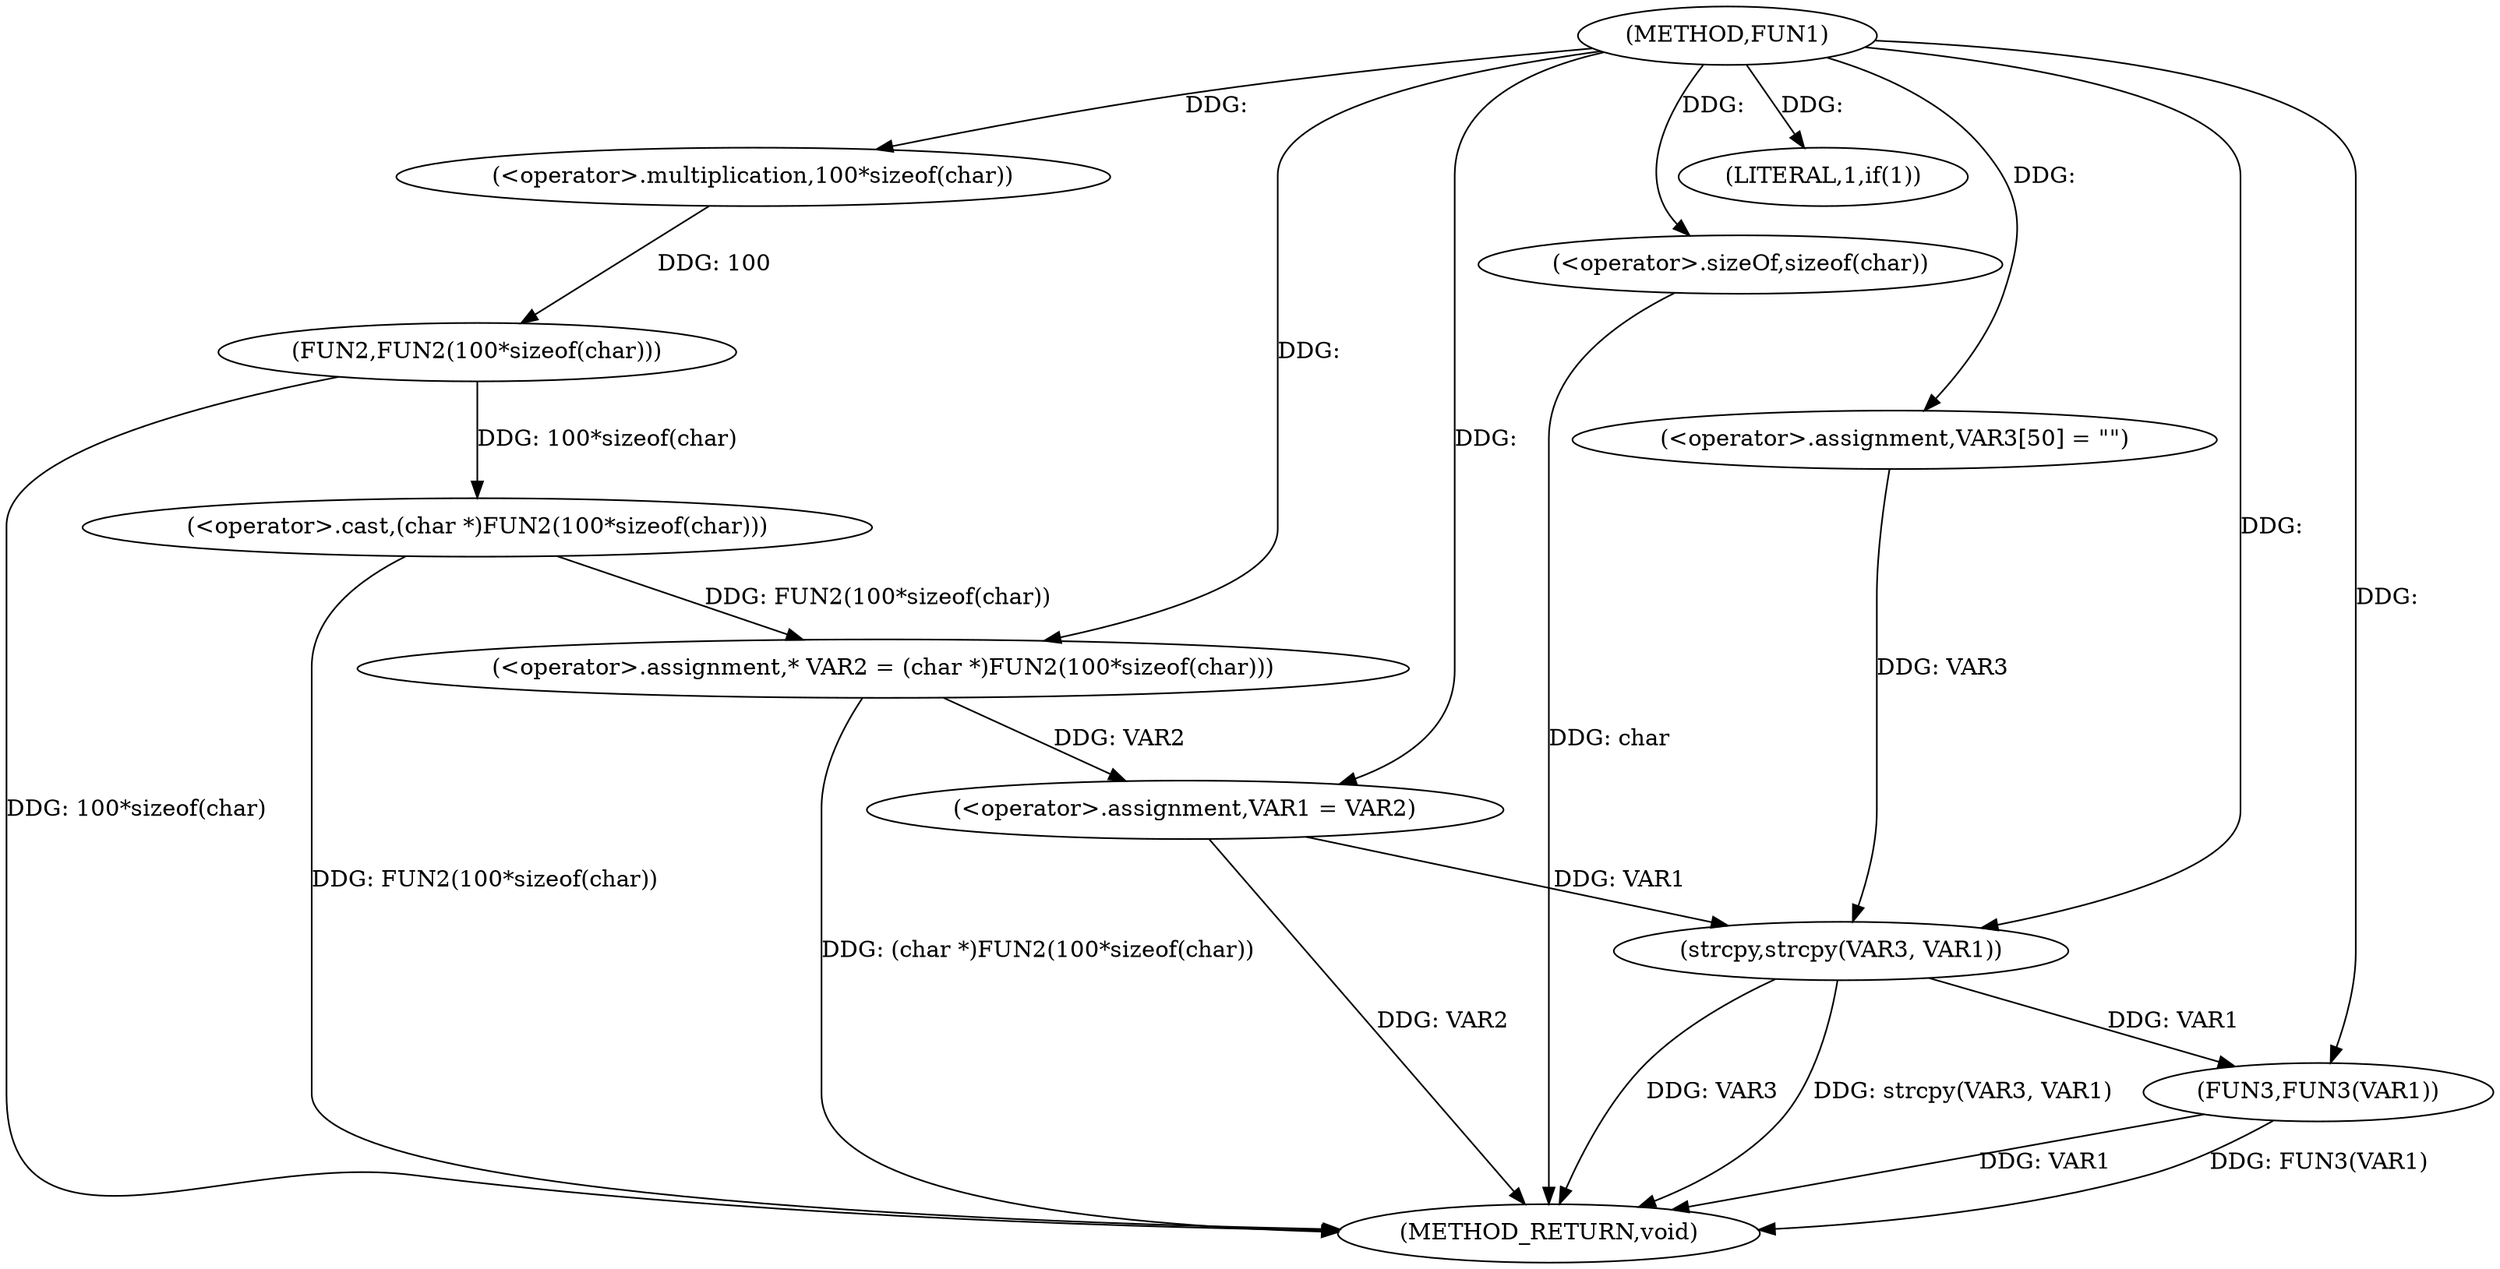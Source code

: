 digraph FUN1 {  
"1000100" [label = "(METHOD,FUN1)" ]
"1000129" [label = "(METHOD_RETURN,void)" ]
"1000104" [label = "(<operator>.assignment,* VAR2 = (char *)FUN2(100*sizeof(char)))" ]
"1000106" [label = "(<operator>.cast,(char *)FUN2(100*sizeof(char)))" ]
"1000108" [label = "(FUN2,FUN2(100*sizeof(char)))" ]
"1000109" [label = "(<operator>.multiplication,100*sizeof(char))" ]
"1000111" [label = "(<operator>.sizeOf,sizeof(char))" ]
"1000113" [label = "(<operator>.assignment,VAR1 = VAR2)" ]
"1000117" [label = "(LITERAL,1,if(1))" ]
"1000121" [label = "(<operator>.assignment,VAR3[50] = \"\")" ]
"1000124" [label = "(strcpy,strcpy(VAR3, VAR1))" ]
"1000127" [label = "(FUN3,FUN3(VAR1))" ]
  "1000124" -> "1000129"  [ label = "DDG: VAR3"] 
  "1000106" -> "1000129"  [ label = "DDG: FUN2(100*sizeof(char))"] 
  "1000127" -> "1000129"  [ label = "DDG: FUN3(VAR1)"] 
  "1000111" -> "1000129"  [ label = "DDG: char"] 
  "1000127" -> "1000129"  [ label = "DDG: VAR1"] 
  "1000124" -> "1000129"  [ label = "DDG: strcpy(VAR3, VAR1)"] 
  "1000113" -> "1000129"  [ label = "DDG: VAR2"] 
  "1000104" -> "1000129"  [ label = "DDG: (char *)FUN2(100*sizeof(char))"] 
  "1000108" -> "1000129"  [ label = "DDG: 100*sizeof(char)"] 
  "1000106" -> "1000104"  [ label = "DDG: FUN2(100*sizeof(char))"] 
  "1000100" -> "1000104"  [ label = "DDG: "] 
  "1000108" -> "1000106"  [ label = "DDG: 100*sizeof(char)"] 
  "1000109" -> "1000108"  [ label = "DDG: 100"] 
  "1000100" -> "1000109"  [ label = "DDG: "] 
  "1000100" -> "1000111"  [ label = "DDG: "] 
  "1000104" -> "1000113"  [ label = "DDG: VAR2"] 
  "1000100" -> "1000113"  [ label = "DDG: "] 
  "1000100" -> "1000117"  [ label = "DDG: "] 
  "1000100" -> "1000121"  [ label = "DDG: "] 
  "1000121" -> "1000124"  [ label = "DDG: VAR3"] 
  "1000100" -> "1000124"  [ label = "DDG: "] 
  "1000113" -> "1000124"  [ label = "DDG: VAR1"] 
  "1000124" -> "1000127"  [ label = "DDG: VAR1"] 
  "1000100" -> "1000127"  [ label = "DDG: "] 
}

